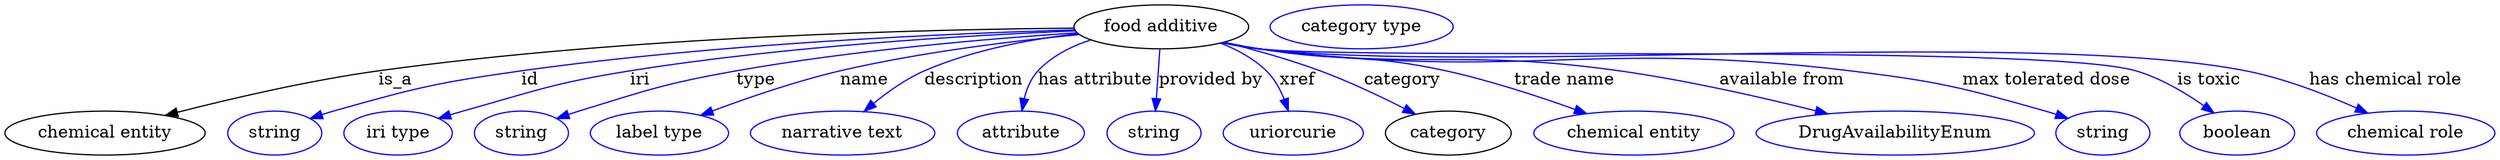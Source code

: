 digraph {
	graph [bb="0,0,2034.7,123"];
	node [label="\N"];
	"food additive"	[height=0.5,
		label="food additive",
		pos="943.89,105",
		width=1.9859];
	"chemical entity"	[height=0.5,
		pos="81.893,18",
		width=2.2748];
	"food additive" -> "chemical entity"	[label=is_a,
		lp="319.89,61.5",
		pos="e,131.29,32.49 872.24,103.91 753.81,102.89 510.01,97.184 305.89,69 249.38,61.197 186.02,46.483 141.14,35.029"];
	id	[color=blue,
		height=0.5,
		label=string,
		pos="219.89,18",
		width=1.0652];
	"food additive" -> id	[color=blue,
		label=id,
		lp="431.89,61.5",
		pos="e,248.88,29.966 873.06,102.36 772.84,99.324 584.13,90.995 424.89,69 354.26,59.244 336.54,55.278 267.89,36 264.79,35.128 261.59,34.158 \
258.39,33.138",
		style=solid];
	iri	[color=blue,
		height=0.5,
		label="iri type",
		pos="320.89,18",
		width=1.2277];
	"food additive" -> iri	[color=blue,
		label=iri,
		lp="518.89,61.5",
		pos="e,354.44,29.97 873.36,101.71 787.33,98.129 637.67,89.374 510.89,69 459.73,60.777 402.38,44.705 364.2,32.996",
		style=solid];
	type	[color=blue,
		height=0.5,
		label=string,
		pos="421.89,18",
		width=1.0652];
	"food additive" -> type	[color=blue,
		label=type,
		lp="612.89,61.5",
		pos="e,450.83,29.953 874.99,100.14 804.67,95.483 692.57,86.056 596.89,69 539.06,58.689 525.02,53.344 468.89,36 466.13,35.147 463.3,34.229 \
460.45,33.277",
		style=solid];
	name	[color=blue,
		height=0.5,
		label="label type",
		pos="534.89,18",
		width=1.5707];
	"food additive" -> name	[color=blue,
		label=name,
		lp="700.89,61.5",
		pos="e,568.26,32.545 876.76,98.752 823.22,93.686 746.58,84.458 680.89,69 645.39,60.646 606.37,47.041 577.61,36.13",
		style=solid];
	description	[color=blue,
		height=0.5,
		label="narrative text",
		pos="684.89,18",
		width=2.0943];
	"food additive" -> description	[color=blue,
		label=description,
		lp="790.39,61.5",
		pos="e,701.88,35.762 875.57,99.656 837.31,95.29 789.47,86.539 749.89,69 735.33,62.549 721.09,52.19 709.66,42.57",
		style=solid];
	"has attribute"	[color=blue,
		height=0.5,
		label=attribute,
		pos="829.89,18",
		width=1.4443];
	"food additive" -> "has attribute"	[color=blue,
		label="has attribute",
		lp="889.89,61.5",
		pos="e,830.38,36.228 885.86,94.412 870.07,89.237 854.23,81.268 842.89,69 837.16,62.793 833.88,54.382 832.04,46.23",
		style=solid];
	"provided by"	[color=blue,
		height=0.5,
		label=string,
		pos="937.89,18",
		width=1.0652];
	"food additive" -> "provided by"	[color=blue,
		label="provided by",
		lp="984.39,61.5",
		pos="e,939.11,36.175 942.68,86.799 941.86,75.163 940.75,59.548 939.82,46.237",
		style=solid];
	xref	[color=blue,
		height=0.5,
		label=uriorcurie,
		pos="1051.9,18",
		width=1.5887];
	"food additive" -> xref	[color=blue,
		label=xref,
		lp="1055.4,61.5",
		pos="e,1047.9,36.207 992.36,91.694 1005.8,86.442 1019.5,79.114 1029.9,69 1036.4,62.632 1041.2,53.979 1044.5,45.661",
		style=solid];
	category	[height=0.5,
		pos="1178.9,18",
		width=1.4263];
	"food additive" -> category	[color=blue,
		label=category,
		lp="1141.4,61.5",
		pos="e,1151.8,33.554 995.5,92.394 1019.6,86.388 1048.6,78.351 1073.9,69 1097.4,60.306 1122.9,48.266 1142.8,38.179",
		style=solid];
	"trade name"	[color=blue,
		height=0.5,
		label="chemical entity",
		pos="1329.9,18",
		width=2.2748];
	"food additive" -> "trade name"	[color=blue,
		label="trade name",
		lp="1273.9,61.5",
		pos="e,1291.5,33.907 995.4,92.324 1004.8,90.391 1014.6,88.523 1023.9,87 1091.5,75.872 1110,83.707 1176.9,69 1212.7,61.126 1252,48.194 \
1281.8,37.455",
		style=solid];
	"available from"	[color=blue,
		height=0.5,
		label=DrugAvailabilityEnum,
		pos="1543.9,18",
		width=3.1594];
	"food additive" -> "available from"	[color=blue,
		label="available from",
		lp="1452.4,61.5",
		pos="e,1488.9,33.782 994.05,92.153 1003.9,90.164 1014.2,88.32 1023.9,87 1154,69.3 1188.8,87.304 1318.9,69 1373.4,61.328 1434.3,47.459 \
1479,36.271",
		style=solid];
	"max tolerated dose"	[color=blue,
		height=0.5,
		label=string,
		pos="1713.9,18",
		width=1.0652];
	"food additive" -> "max tolerated dose"	[color=blue,
		label="max tolerated dose",
		lp="1667.9,61.5",
		pos="e,1685.3,30.085 993.6,92.054 1003.6,90.047 1014,88.222 1023.9,87 1237.5,60.53 1294.2,94.963 1507.9,69 1579.5,60.295 1597.4,55.657 \
1666.9,36 1669.8,35.176 1672.8,34.261 1675.8,33.295",
		style=solid];
	"is toxic"	[color=blue,
		height=0.5,
		label=boolean,
		pos="1823.9,18",
		width=1.2999];
	"food additive" -> "is toxic"	[color=blue,
		label="is toxic",
		lp="1800.9,61.5",
		pos="e,1804.8,34.468 993.59,91.959 1003.6,89.961 1014,88.163 1023.9,87 1103,77.678 1664.4,91.302 1740.9,69 1760.9,63.176 1780.9,51.303 \
1796.3,40.588",
		style=solid];
	"has chemical role"	[color=blue,
		height=0.5,
		label="chemical role",
		pos="1961.9,18",
		width=2.022];
	"food additive" -> "has chemical role"	[color=blue,
		label="has chemical role",
		lp="1945.4,61.5",
		pos="e,1930.8,34.369 993.58,91.937 1003.6,89.94 1014,88.149 1023.9,87 1202.1,66.267 1654.9,103.49 1830.9,69 1862.3,62.837 1896.1,49.786 \
1921.5,38.563",
		style=solid];
	"named thing_category"	[color=blue,
		height=0.5,
		label="category type",
		pos="1107.9,105",
		width=2.0762];
}
